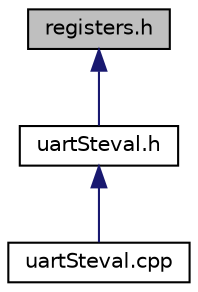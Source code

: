 digraph "registers.h"
{
  edge [fontname="Helvetica",fontsize="10",labelfontname="Helvetica",labelfontsize="10"];
  node [fontname="Helvetica",fontsize="10",shape=record];
  Node1 [label="registers.h",height=0.2,width=0.4,color="black", fillcolor="grey75", style="filled", fontcolor="black"];
  Node1 -> Node2 [dir="back",color="midnightblue",fontsize="10",style="solid",fontname="Helvetica"];
  Node2 [label="uartSteval.h",height=0.2,width=0.4,color="black", fillcolor="white", style="filled",URL="$uartSteval_8h.html"];
  Node2 -> Node3 [dir="back",color="midnightblue",fontsize="10",style="solid",fontname="Helvetica"];
  Node3 [label="uartSteval.cpp",height=0.2,width=0.4,color="black", fillcolor="white", style="filled",URL="$uartSteval_8cpp.html"];
}
